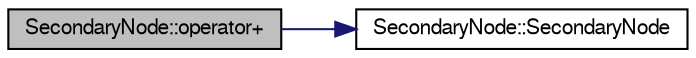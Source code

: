 digraph "SecondaryNode::operator+"
{
  edge [fontname="FreeSans",fontsize="10",labelfontname="FreeSans",labelfontsize="10"];
  node [fontname="FreeSans",fontsize="10",shape=record];
  rankdir="LR";
  Node1 [label="SecondaryNode::operator+",height=0.2,width=0.4,color="black", fillcolor="grey75", style="filled", fontcolor="black"];
  Node1 -> Node2 [color="midnightblue",fontsize="10",style="solid",fontname="FreeSans"];
  Node2 [label="SecondaryNode::SecondaryNode",height=0.2,width=0.4,color="black", fillcolor="white", style="filled",URL="$class_secondary_node.html#ae70b5a7f1692f36757581bb9f27b4b2b"];
}
